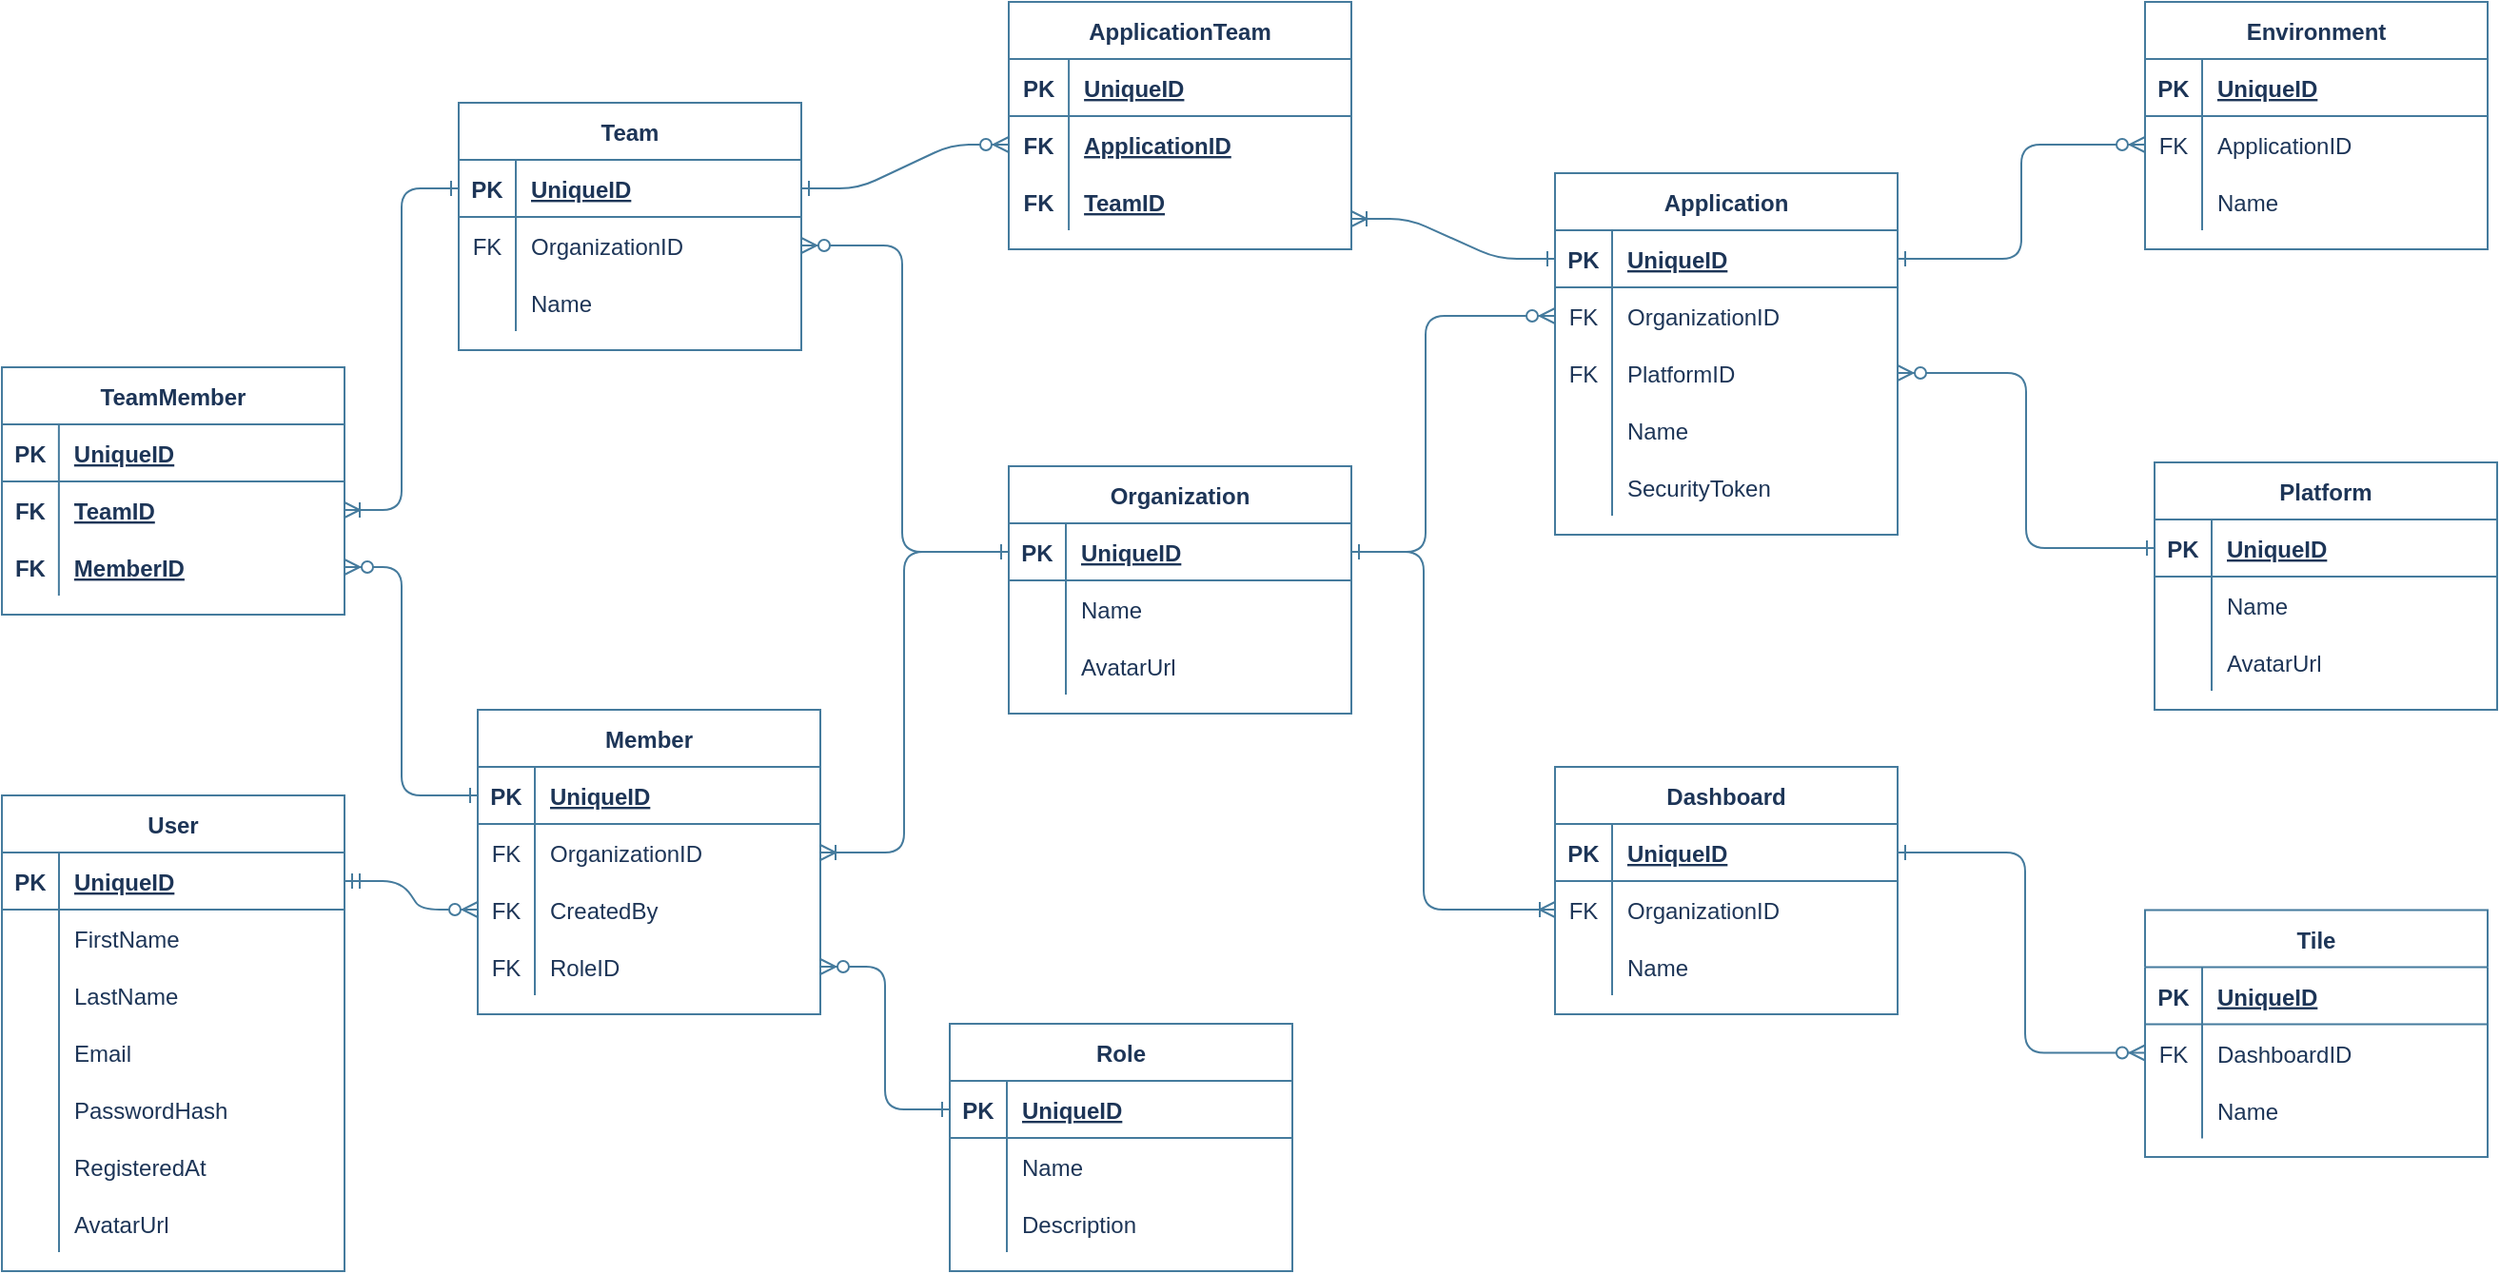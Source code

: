 <mxfile>
    <diagram id="yLieOz2p0mrmGI7x2DwJ" name="Page-1">
        <mxGraphModel dx="2402" dy="1358" grid="0" gridSize="10" guides="1" tooltips="1" connect="1" arrows="1" fold="1" page="0" pageScale="1" pageWidth="827" pageHeight="1169" background="#FFFFFF" math="0" shadow="0">
            <root>
                <mxCell id="0"/>
                <mxCell id="1" parent="0"/>
                <mxCell id="3" value="Organization" style="shape=table;startSize=30;container=1;collapsible=1;childLayout=tableLayout;fixedRows=1;rowLines=0;fontStyle=1;align=center;resizeLast=1;labelBorderColor=none;fillColor=none;fontColor=#1D3557;strokeColor=#457B9D;" parent="1" vertex="1">
                    <mxGeometry x="287" y="126" width="180" height="130" as="geometry"/>
                </mxCell>
                <mxCell id="4" value="" style="shape=partialRectangle;collapsible=0;dropTarget=0;pointerEvents=0;top=0;left=0;bottom=1;right=0;points=[[0,0.5],[1,0.5]];portConstraint=eastwest;labelBorderColor=none;fillColor=none;fontColor=#1D3557;strokeColor=#457B9D;" parent="3" vertex="1">
                    <mxGeometry y="30" width="180" height="30" as="geometry"/>
                </mxCell>
                <mxCell id="5" value="PK" style="shape=partialRectangle;connectable=0;top=0;left=0;bottom=0;right=0;fontStyle=1;overflow=hidden;labelBorderColor=none;fillColor=none;fontColor=#1D3557;strokeColor=#457B9D;" parent="4" vertex="1">
                    <mxGeometry width="30" height="30" as="geometry"/>
                </mxCell>
                <mxCell id="6" value="UniqueID" style="shape=partialRectangle;connectable=0;top=0;left=0;bottom=0;right=0;align=left;spacingLeft=6;fontStyle=5;overflow=hidden;labelBorderColor=none;fillColor=none;fontColor=#1D3557;strokeColor=#457B9D;" parent="4" vertex="1">
                    <mxGeometry x="30" width="150" height="30" as="geometry"/>
                </mxCell>
                <mxCell id="7" value="" style="shape=partialRectangle;collapsible=0;dropTarget=0;pointerEvents=0;top=0;left=0;bottom=0;right=0;points=[[0,0.5],[1,0.5]];portConstraint=eastwest;labelBorderColor=none;fillColor=none;fontColor=#1D3557;strokeColor=#457B9D;" parent="3" vertex="1">
                    <mxGeometry y="60" width="180" height="30" as="geometry"/>
                </mxCell>
                <mxCell id="8" value="" style="shape=partialRectangle;connectable=0;top=0;left=0;bottom=0;right=0;editable=1;overflow=hidden;labelBorderColor=none;fillColor=none;fontColor=#1D3557;strokeColor=#457B9D;" parent="7" vertex="1">
                    <mxGeometry width="30" height="30" as="geometry"/>
                </mxCell>
                <mxCell id="9" value="Name" style="shape=partialRectangle;connectable=0;top=0;left=0;bottom=0;right=0;align=left;spacingLeft=6;overflow=hidden;labelBorderColor=none;fillColor=none;fontColor=#1D3557;strokeColor=#457B9D;" parent="7" vertex="1">
                    <mxGeometry x="30" width="150" height="30" as="geometry"/>
                </mxCell>
                <mxCell id="424" value="" style="shape=partialRectangle;collapsible=0;dropTarget=0;pointerEvents=0;fillColor=none;top=0;left=0;bottom=0;right=0;points=[[0,0.5],[1,0.5]];portConstraint=eastwest;rounded=0;sketch=0;fontColor=#1D3557;strokeColor=#457B9D;" parent="3" vertex="1">
                    <mxGeometry y="90" width="180" height="30" as="geometry"/>
                </mxCell>
                <mxCell id="425" value="" style="shape=partialRectangle;connectable=0;fillColor=none;top=0;left=0;bottom=0;right=0;editable=1;overflow=hidden;strokeColor=#457B9D;fontColor=#1D3557;" parent="424" vertex="1">
                    <mxGeometry width="30" height="30" as="geometry"/>
                </mxCell>
                <mxCell id="426" value="AvatarUrl" style="shape=partialRectangle;connectable=0;fillColor=none;top=0;left=0;bottom=0;right=0;align=left;spacingLeft=6;overflow=hidden;strokeColor=#457B9D;fontColor=#1D3557;" parent="424" vertex="1">
                    <mxGeometry x="30" width="150" height="30" as="geometry"/>
                </mxCell>
                <mxCell id="33" value="Team" style="shape=table;startSize=30;container=1;collapsible=1;childLayout=tableLayout;fixedRows=1;rowLines=0;fontStyle=1;align=center;resizeLast=1;labelBorderColor=none;fillColor=none;fontColor=#1D3557;strokeColor=#457B9D;" parent="1" vertex="1">
                    <mxGeometry x="-2" y="-65" width="180" height="130" as="geometry"/>
                </mxCell>
                <mxCell id="34" value="" style="shape=partialRectangle;collapsible=0;dropTarget=0;pointerEvents=0;top=0;left=0;bottom=1;right=0;points=[[0,0.5],[1,0.5]];portConstraint=eastwest;labelBorderColor=none;fillColor=none;fontColor=#1D3557;strokeColor=#457B9D;" parent="33" vertex="1">
                    <mxGeometry y="30" width="180" height="30" as="geometry"/>
                </mxCell>
                <mxCell id="35" value="PK" style="shape=partialRectangle;connectable=0;top=0;left=0;bottom=0;right=0;fontStyle=1;overflow=hidden;labelBorderColor=none;fillColor=none;fontColor=#1D3557;strokeColor=#457B9D;" parent="34" vertex="1">
                    <mxGeometry width="30" height="30" as="geometry"/>
                </mxCell>
                <mxCell id="36" value="UniqueID" style="shape=partialRectangle;connectable=0;top=0;left=0;bottom=0;right=0;align=left;spacingLeft=6;fontStyle=5;overflow=hidden;labelBorderColor=none;fillColor=none;fontColor=#1D3557;strokeColor=#457B9D;" parent="34" vertex="1">
                    <mxGeometry x="30" width="150" height="30" as="geometry"/>
                </mxCell>
                <mxCell id="79" value="" style="shape=partialRectangle;collapsible=0;dropTarget=0;pointerEvents=0;top=0;left=0;bottom=0;right=0;points=[[0,0.5],[1,0.5]];portConstraint=eastwest;labelBorderColor=none;fillColor=none;fontColor=#1D3557;strokeColor=#457B9D;" parent="33" vertex="1">
                    <mxGeometry y="60" width="180" height="30" as="geometry"/>
                </mxCell>
                <mxCell id="80" value="FK" style="shape=partialRectangle;connectable=0;top=0;left=0;bottom=0;right=0;fontStyle=0;overflow=hidden;labelBorderColor=none;fillColor=none;fontColor=#1D3557;strokeColor=#457B9D;" parent="79" vertex="1">
                    <mxGeometry width="30" height="30" as="geometry"/>
                </mxCell>
                <mxCell id="81" value="OrganizationID" style="shape=partialRectangle;connectable=0;top=0;left=0;bottom=0;right=0;align=left;spacingLeft=6;fontStyle=0;overflow=hidden;labelBorderColor=none;fillColor=none;fontColor=#1D3557;strokeColor=#457B9D;" parent="79" vertex="1">
                    <mxGeometry x="30" width="150" height="30" as="geometry"/>
                </mxCell>
                <mxCell id="37" value="" style="shape=partialRectangle;collapsible=0;dropTarget=0;pointerEvents=0;top=0;left=0;bottom=0;right=0;points=[[0,0.5],[1,0.5]];portConstraint=eastwest;labelBorderColor=none;fillColor=none;fontColor=#1D3557;strokeColor=#457B9D;" parent="33" vertex="1">
                    <mxGeometry y="90" width="180" height="30" as="geometry"/>
                </mxCell>
                <mxCell id="38" value="" style="shape=partialRectangle;connectable=0;top=0;left=0;bottom=0;right=0;editable=1;overflow=hidden;labelBorderColor=none;fillColor=none;fontColor=#1D3557;strokeColor=#457B9D;" parent="37" vertex="1">
                    <mxGeometry width="30" height="30" as="geometry"/>
                </mxCell>
                <mxCell id="39" value="Name" style="shape=partialRectangle;connectable=0;top=0;left=0;bottom=0;right=0;align=left;spacingLeft=6;overflow=hidden;labelBorderColor=none;fillColor=none;fontColor=#1D3557;strokeColor=#457B9D;" parent="37" vertex="1">
                    <mxGeometry x="30" width="150" height="30" as="geometry"/>
                </mxCell>
                <mxCell id="46" value="Member" style="shape=table;startSize=30;container=1;collapsible=1;childLayout=tableLayout;fixedRows=1;rowLines=0;fontStyle=1;align=center;resizeLast=1;labelBorderColor=none;fillColor=none;fontColor=#1D3557;strokeColor=#457B9D;" parent="1" vertex="1">
                    <mxGeometry x="8" y="254" width="180" height="160" as="geometry"/>
                </mxCell>
                <mxCell id="47" value="" style="shape=partialRectangle;collapsible=0;dropTarget=0;pointerEvents=0;top=0;left=0;bottom=1;right=0;points=[[0,0.5],[1,0.5]];portConstraint=eastwest;labelBorderColor=none;fillColor=none;fontColor=#1D3557;strokeColor=#457B9D;" parent="46" vertex="1">
                    <mxGeometry y="30" width="180" height="30" as="geometry"/>
                </mxCell>
                <mxCell id="48" value="PK" style="shape=partialRectangle;connectable=0;top=0;left=0;bottom=0;right=0;fontStyle=1;overflow=hidden;labelBorderColor=none;fillColor=none;fontColor=#1D3557;strokeColor=#457B9D;" parent="47" vertex="1">
                    <mxGeometry width="30" height="30" as="geometry"/>
                </mxCell>
                <mxCell id="49" value="UniqueID" style="shape=partialRectangle;connectable=0;top=0;left=0;bottom=0;right=0;align=left;spacingLeft=6;fontStyle=5;overflow=hidden;labelBorderColor=none;fillColor=none;fontColor=#1D3557;strokeColor=#457B9D;" parent="47" vertex="1">
                    <mxGeometry x="30" width="150" height="30" as="geometry"/>
                </mxCell>
                <mxCell id="83" value="" style="shape=partialRectangle;collapsible=0;dropTarget=0;pointerEvents=0;top=0;left=0;bottom=0;right=0;points=[[0,0.5],[1,0.5]];portConstraint=eastwest;labelBorderColor=none;fillColor=none;fontColor=#1D3557;strokeColor=#457B9D;" parent="46" vertex="1">
                    <mxGeometry y="60" width="180" height="30" as="geometry"/>
                </mxCell>
                <mxCell id="84" value="FK" style="shape=partialRectangle;connectable=0;top=0;left=0;bottom=0;right=0;fontStyle=0;overflow=hidden;labelBorderColor=none;fillColor=none;fontColor=#1D3557;strokeColor=#457B9D;" parent="83" vertex="1">
                    <mxGeometry width="30" height="30" as="geometry"/>
                </mxCell>
                <mxCell id="85" value="OrganizationID" style="shape=partialRectangle;connectable=0;top=0;left=0;bottom=0;right=0;align=left;spacingLeft=6;fontStyle=0;overflow=hidden;labelBorderColor=none;fillColor=none;fontColor=#1D3557;strokeColor=#457B9D;" parent="83" vertex="1">
                    <mxGeometry x="30" width="150" height="30" as="geometry"/>
                </mxCell>
                <mxCell id="72" value="" style="shape=partialRectangle;collapsible=0;dropTarget=0;pointerEvents=0;top=0;left=0;bottom=0;right=0;points=[[0,0.5],[1,0.5]];portConstraint=eastwest;labelBorderColor=none;fillColor=none;fontColor=#1D3557;strokeColor=#457B9D;" parent="46" vertex="1">
                    <mxGeometry y="90" width="180" height="30" as="geometry"/>
                </mxCell>
                <mxCell id="73" value="FK" style="shape=partialRectangle;connectable=0;top=0;left=0;bottom=0;right=0;fontStyle=0;overflow=hidden;labelBorderColor=none;fillColor=none;fontColor=#1D3557;strokeColor=#457B9D;" parent="72" vertex="1">
                    <mxGeometry width="30" height="30" as="geometry"/>
                </mxCell>
                <mxCell id="74" value="CreatedBy" style="shape=partialRectangle;connectable=0;top=0;left=0;bottom=0;right=0;align=left;spacingLeft=6;fontStyle=0;overflow=hidden;labelBorderColor=none;fillColor=none;fontColor=#1D3557;strokeColor=#457B9D;" parent="72" vertex="1">
                    <mxGeometry x="30" width="150" height="30" as="geometry"/>
                </mxCell>
                <mxCell id="307" value="" style="shape=partialRectangle;collapsible=0;dropTarget=0;pointerEvents=0;top=0;left=0;bottom=0;right=0;points=[[0,0.5],[1,0.5]];portConstraint=eastwest;fillColor=none;fontColor=#1D3557;strokeColor=#457B9D;" parent="46" vertex="1">
                    <mxGeometry y="120" width="180" height="30" as="geometry"/>
                </mxCell>
                <mxCell id="308" value="FK" style="shape=partialRectangle;connectable=0;top=0;left=0;bottom=0;right=0;fontStyle=0;overflow=hidden;fillColor=none;fontColor=#1D3557;strokeColor=#457B9D;" parent="307" vertex="1">
                    <mxGeometry width="30" height="30" as="geometry"/>
                </mxCell>
                <mxCell id="309" value="RoleID" style="shape=partialRectangle;connectable=0;top=0;left=0;bottom=0;right=0;align=left;spacingLeft=6;fontStyle=0;overflow=hidden;fillColor=none;fontColor=#1D3557;strokeColor=#457B9D;" parent="307" vertex="1">
                    <mxGeometry x="30" width="150" height="30" as="geometry"/>
                </mxCell>
                <mxCell id="59" value="User" style="shape=table;startSize=30;container=1;collapsible=1;childLayout=tableLayout;fixedRows=1;rowLines=0;fontStyle=1;align=center;resizeLast=1;labelBorderColor=none;fillColor=none;fontColor=#1D3557;strokeColor=#457B9D;" parent="1" vertex="1">
                    <mxGeometry x="-242" y="299" width="180" height="250" as="geometry"/>
                </mxCell>
                <mxCell id="60" value="" style="shape=partialRectangle;collapsible=0;dropTarget=0;pointerEvents=0;top=0;left=0;bottom=1;right=0;points=[[0,0.5],[1,0.5]];portConstraint=eastwest;labelBorderColor=none;fillColor=none;fontColor=#1D3557;strokeColor=#457B9D;" parent="59" vertex="1">
                    <mxGeometry y="30" width="180" height="30" as="geometry"/>
                </mxCell>
                <mxCell id="61" value="PK" style="shape=partialRectangle;connectable=0;top=0;left=0;bottom=0;right=0;fontStyle=1;overflow=hidden;labelBorderColor=none;fillColor=none;fontColor=#1D3557;strokeColor=#457B9D;" parent="60" vertex="1">
                    <mxGeometry width="30" height="30" as="geometry"/>
                </mxCell>
                <mxCell id="62" value="UniqueID" style="shape=partialRectangle;connectable=0;top=0;left=0;bottom=0;right=0;align=left;spacingLeft=6;fontStyle=5;overflow=hidden;labelBorderColor=none;fillColor=none;fontColor=#1D3557;strokeColor=#457B9D;" parent="60" vertex="1">
                    <mxGeometry x="30" width="150" height="30" as="geometry"/>
                </mxCell>
                <mxCell id="63" value="" style="shape=partialRectangle;collapsible=0;dropTarget=0;pointerEvents=0;top=0;left=0;bottom=0;right=0;points=[[0,0.5],[1,0.5]];portConstraint=eastwest;labelBorderColor=none;fillColor=none;fontColor=#1D3557;strokeColor=#457B9D;" parent="59" vertex="1">
                    <mxGeometry y="60" width="180" height="30" as="geometry"/>
                </mxCell>
                <mxCell id="64" value="" style="shape=partialRectangle;connectable=0;top=0;left=0;bottom=0;right=0;editable=1;overflow=hidden;labelBorderColor=none;fillColor=none;fontColor=#1D3557;strokeColor=#457B9D;" parent="63" vertex="1">
                    <mxGeometry width="30" height="30" as="geometry"/>
                </mxCell>
                <mxCell id="65" value="FirstName" style="shape=partialRectangle;connectable=0;top=0;left=0;bottom=0;right=0;align=left;spacingLeft=6;overflow=hidden;labelBorderColor=none;fillColor=none;fontColor=#1D3557;strokeColor=#457B9D;" parent="63" vertex="1">
                    <mxGeometry x="30" width="150" height="30" as="geometry"/>
                </mxCell>
                <mxCell id="66" value="" style="shape=partialRectangle;collapsible=0;dropTarget=0;pointerEvents=0;top=0;left=0;bottom=0;right=0;points=[[0,0.5],[1,0.5]];portConstraint=eastwest;labelBorderColor=none;fillColor=none;fontColor=#1D3557;strokeColor=#457B9D;" parent="59" vertex="1">
                    <mxGeometry y="90" width="180" height="30" as="geometry"/>
                </mxCell>
                <mxCell id="67" value="" style="shape=partialRectangle;connectable=0;top=0;left=0;bottom=0;right=0;editable=1;overflow=hidden;labelBorderColor=none;fillColor=none;fontColor=#1D3557;strokeColor=#457B9D;" parent="66" vertex="1">
                    <mxGeometry width="30" height="30" as="geometry"/>
                </mxCell>
                <mxCell id="68" value="LastName" style="shape=partialRectangle;connectable=0;top=0;left=0;bottom=0;right=0;align=left;spacingLeft=6;overflow=hidden;labelBorderColor=none;fillColor=none;fontColor=#1D3557;strokeColor=#457B9D;" parent="66" vertex="1">
                    <mxGeometry x="30" width="150" height="30" as="geometry"/>
                </mxCell>
                <mxCell id="69" value="" style="shape=partialRectangle;collapsible=0;dropTarget=0;pointerEvents=0;top=0;left=0;bottom=0;right=0;points=[[0,0.5],[1,0.5]];portConstraint=eastwest;labelBorderColor=none;fillColor=none;fontColor=#1D3557;strokeColor=#457B9D;" parent="59" vertex="1">
                    <mxGeometry y="120" width="180" height="30" as="geometry"/>
                </mxCell>
                <mxCell id="70" value="" style="shape=partialRectangle;connectable=0;top=0;left=0;bottom=0;right=0;editable=1;overflow=hidden;labelBorderColor=none;fillColor=none;fontColor=#1D3557;strokeColor=#457B9D;" parent="69" vertex="1">
                    <mxGeometry width="30" height="30" as="geometry"/>
                </mxCell>
                <mxCell id="71" value="Email" style="shape=partialRectangle;connectable=0;top=0;left=0;bottom=0;right=0;align=left;spacingLeft=6;overflow=hidden;labelBorderColor=none;fillColor=none;fontColor=#1D3557;strokeColor=#457B9D;" parent="69" vertex="1">
                    <mxGeometry x="30" width="150" height="30" as="geometry"/>
                </mxCell>
                <mxCell id="311" value="" style="shape=partialRectangle;collapsible=0;dropTarget=0;pointerEvents=0;top=0;left=0;bottom=0;right=0;points=[[0,0.5],[1,0.5]];portConstraint=eastwest;fillColor=none;fontColor=#1D3557;strokeColor=#457B9D;" parent="59" vertex="1">
                    <mxGeometry y="150" width="180" height="30" as="geometry"/>
                </mxCell>
                <mxCell id="312" value="" style="shape=partialRectangle;connectable=0;top=0;left=0;bottom=0;right=0;editable=1;overflow=hidden;fillColor=none;fontColor=#1D3557;strokeColor=#457B9D;" parent="311" vertex="1">
                    <mxGeometry width="30" height="30" as="geometry"/>
                </mxCell>
                <mxCell id="313" value="PasswordHash" style="shape=partialRectangle;connectable=0;top=0;left=0;bottom=0;right=0;align=left;spacingLeft=6;overflow=hidden;fillColor=none;fontColor=#1D3557;strokeColor=#457B9D;" parent="311" vertex="1">
                    <mxGeometry x="30" width="150" height="30" as="geometry"/>
                </mxCell>
                <mxCell id="318" value="" style="shape=partialRectangle;collapsible=0;dropTarget=0;pointerEvents=0;top=0;left=0;bottom=0;right=0;points=[[0,0.5],[1,0.5]];portConstraint=eastwest;fillColor=none;fontColor=#1D3557;strokeColor=#457B9D;" parent="59" vertex="1">
                    <mxGeometry y="180" width="180" height="30" as="geometry"/>
                </mxCell>
                <mxCell id="319" value="" style="shape=partialRectangle;connectable=0;top=0;left=0;bottom=0;right=0;editable=1;overflow=hidden;fillColor=none;fontColor=#1D3557;strokeColor=#457B9D;" parent="318" vertex="1">
                    <mxGeometry width="30" height="30" as="geometry"/>
                </mxCell>
                <mxCell id="320" value="RegisteredAt" style="shape=partialRectangle;connectable=0;top=0;left=0;bottom=0;right=0;align=left;spacingLeft=6;overflow=hidden;fillColor=none;fontColor=#1D3557;strokeColor=#457B9D;" parent="318" vertex="1">
                    <mxGeometry x="30" width="150" height="30" as="geometry"/>
                </mxCell>
                <mxCell id="345" value="" style="shape=partialRectangle;collapsible=0;dropTarget=0;pointerEvents=0;top=0;left=0;bottom=0;right=0;points=[[0,0.5],[1,0.5]];portConstraint=eastwest;fillColor=none;fontColor=#1D3557;strokeColor=#457B9D;" parent="59" vertex="1">
                    <mxGeometry y="210" width="180" height="30" as="geometry"/>
                </mxCell>
                <mxCell id="346" value="" style="shape=partialRectangle;connectable=0;top=0;left=0;bottom=0;right=0;editable=1;overflow=hidden;fillColor=none;fontColor=#1D3557;strokeColor=#457B9D;" parent="345" vertex="1">
                    <mxGeometry width="30" height="30" as="geometry"/>
                </mxCell>
                <mxCell id="347" value="AvatarUrl" style="shape=partialRectangle;connectable=0;top=0;left=0;bottom=0;right=0;align=left;spacingLeft=6;overflow=hidden;fillColor=none;fontColor=#1D3557;strokeColor=#457B9D;" parent="345" vertex="1">
                    <mxGeometry x="30" width="150" height="30" as="geometry"/>
                </mxCell>
                <mxCell id="94" value="" style="edgeStyle=orthogonalEdgeStyle;fontSize=12;html=1;endArrow=ERzeroToMany;exitX=0;exitY=0.5;exitDx=0;exitDy=0;entryX=1;entryY=0.5;entryDx=0;entryDy=0;labelBorderColor=none;fillColor=none;fontColor=#1D3557;strokeColor=#457B9D;labelBackgroundColor=#F1FAEE;startArrow=ERone;startFill=0;endFill=1;" parent="1" source="4" target="79" edge="1">
                    <mxGeometry width="100" height="100" relative="1" as="geometry">
                        <mxPoint x="186" y="361" as="sourcePoint"/>
                        <mxPoint x="299" y="93" as="targetPoint"/>
                        <Array as="points">
                            <mxPoint x="231" y="171"/>
                            <mxPoint x="231" y="10"/>
                        </Array>
                    </mxGeometry>
                </mxCell>
                <mxCell id="96" value="" style="edgeStyle=orthogonalEdgeStyle;fontSize=12;html=1;endArrow=ERoneToMany;entryX=1;entryY=0.5;entryDx=0;entryDy=0;exitX=0;exitY=0.5;exitDx=0;exitDy=0;labelBorderColor=none;fillColor=none;fontColor=#1D3557;strokeColor=#457B9D;labelBackgroundColor=#F1FAEE;startArrow=ERone;startFill=0;" parent="1" source="4" target="83" edge="1">
                    <mxGeometry width="100" height="100" relative="1" as="geometry">
                        <mxPoint x="176" y="372" as="sourcePoint"/>
                        <mxPoint x="276" y="272" as="targetPoint"/>
                        <Array as="points">
                            <mxPoint x="232" y="171"/>
                            <mxPoint x="232" y="329"/>
                        </Array>
                    </mxGeometry>
                </mxCell>
                <mxCell id="98" value="" style="edgeStyle=entityRelationEdgeStyle;fontSize=12;html=1;endArrow=ERzeroToMany;exitX=1;exitY=0.5;exitDx=0;exitDy=0;entryX=0;entryY=0.5;entryDx=0;entryDy=0;labelBorderColor=none;fillColor=none;fontColor=#1D3557;strokeColor=#457B9D;labelBackgroundColor=#F1FAEE;startArrow=ERmandOne;startFill=0;endFill=1;" parent="1" source="60" target="72" edge="1">
                    <mxGeometry width="100" height="100" relative="1" as="geometry">
                        <mxPoint x="165" y="304" as="sourcePoint"/>
                        <mxPoint x="265" y="204" as="targetPoint"/>
                    </mxGeometry>
                </mxCell>
                <mxCell id="127" value="TeamMember" style="shape=table;startSize=30;container=1;collapsible=1;childLayout=tableLayout;fixedRows=1;rowLines=0;fontStyle=1;align=center;resizeLast=1;labelBorderColor=none;fillColor=none;fontColor=#1D3557;strokeColor=#457B9D;" parent="1" vertex="1">
                    <mxGeometry x="-242" y="74" width="180" height="130" as="geometry"/>
                </mxCell>
                <mxCell id="415" value="" style="shape=partialRectangle;collapsible=0;dropTarget=0;pointerEvents=0;fillColor=none;top=0;left=0;bottom=1;right=0;points=[[0,0.5],[1,0.5]];portConstraint=eastwest;strokeColor=#457B9D;fontColor=#1D3557;" parent="127" vertex="1">
                    <mxGeometry y="30" width="180" height="30" as="geometry"/>
                </mxCell>
                <mxCell id="416" value="PK" style="shape=partialRectangle;connectable=0;fillColor=none;top=0;left=0;bottom=0;right=0;fontStyle=1;overflow=hidden;strokeColor=#457B9D;fontColor=#1D3557;" parent="415" vertex="1">
                    <mxGeometry width="29.929" height="30" as="geometry"/>
                </mxCell>
                <mxCell id="417" value="UniqueID" style="shape=partialRectangle;connectable=0;fillColor=none;top=0;left=0;bottom=0;right=0;align=left;spacingLeft=6;fontStyle=5;overflow=hidden;strokeColor=#457B9D;fontColor=#1D3557;" parent="415" vertex="1">
                    <mxGeometry x="29.929" width="150.071" height="30" as="geometry"/>
                </mxCell>
                <mxCell id="128" value="" style="shape=partialRectangle;collapsible=0;dropTarget=0;pointerEvents=0;top=0;left=0;bottom=0;right=0;points=[[0,0.5],[1,0.5]];portConstraint=eastwest;labelBorderColor=none;fillColor=none;fontColor=#1D3557;strokeColor=#457B9D;" parent="127" vertex="1">
                    <mxGeometry y="60" width="180" height="30" as="geometry"/>
                </mxCell>
                <mxCell id="129" value="FK" style="shape=partialRectangle;connectable=0;top=0;left=0;bottom=0;right=0;fontStyle=1;overflow=hidden;labelBorderColor=none;fillColor=none;fontColor=#1D3557;strokeColor=#457B9D;" parent="128" vertex="1">
                    <mxGeometry width="29.929" height="30" as="geometry"/>
                </mxCell>
                <mxCell id="130" value="TeamID" style="shape=partialRectangle;connectable=0;top=0;left=0;bottom=0;right=0;align=left;spacingLeft=6;fontStyle=5;overflow=hidden;labelBorderColor=none;fillColor=none;fontColor=#1D3557;strokeColor=#457B9D;" parent="128" vertex="1">
                    <mxGeometry x="29.929" width="150.071" height="30" as="geometry"/>
                </mxCell>
                <mxCell id="131" value="" style="shape=partialRectangle;collapsible=0;dropTarget=0;pointerEvents=0;top=0;left=0;bottom=1;right=0;points=[[0,0.5],[1,0.5]];portConstraint=eastwest;labelBorderColor=none;fillColor=none;fontColor=#1D3557;strokeColor=none;" parent="127" vertex="1">
                    <mxGeometry y="90" width="180" height="30" as="geometry"/>
                </mxCell>
                <mxCell id="132" value="FK" style="shape=partialRectangle;connectable=0;top=0;left=0;bottom=0;right=0;fontStyle=1;overflow=hidden;labelBorderColor=none;fillColor=none;fontColor=#1D3557;strokeColor=#457B9D;" parent="131" vertex="1">
                    <mxGeometry width="29.929" height="30" as="geometry"/>
                </mxCell>
                <mxCell id="133" value="MemberID" style="shape=partialRectangle;connectable=0;top=0;left=0;bottom=0;right=0;align=left;spacingLeft=6;fontStyle=5;overflow=hidden;labelBorderColor=none;fillColor=none;fontColor=#1D3557;strokeColor=#457B9D;" parent="131" vertex="1">
                    <mxGeometry x="29.929" width="150.071" height="30" as="geometry"/>
                </mxCell>
                <mxCell id="140" value="" style="edgeStyle=orthogonalEdgeStyle;fontSize=12;html=1;endArrow=ERzeroToMany;entryX=1;entryY=0.5;entryDx=0;entryDy=0;exitX=0;exitY=0.5;exitDx=0;exitDy=0;labelBorderColor=none;fillColor=none;fontColor=#1D3557;strokeColor=#457B9D;labelBackgroundColor=#F1FAEE;startArrow=ERone;startFill=0;endFill=1;" parent="1" source="47" target="131" edge="1">
                    <mxGeometry width="100" height="100" relative="1" as="geometry">
                        <mxPoint x="-61" y="315" as="sourcePoint"/>
                        <mxPoint x="-9" y="148" as="targetPoint"/>
                        <Array as="points">
                            <mxPoint x="-32" y="299"/>
                            <mxPoint x="-32" y="179"/>
                        </Array>
                    </mxGeometry>
                </mxCell>
                <mxCell id="155" value="" style="edgeStyle=entityRelationEdgeStyle;fontSize=12;html=1;endArrow=ERoneToMany;entryX=1;entryY=0.5;entryDx=0;entryDy=0;labelBorderColor=none;fillColor=none;fontColor=#1D3557;strokeColor=#457B9D;labelBackgroundColor=#F1FAEE;startArrow=ERone;startFill=0;" parent="1" source="34" target="128" edge="1">
                    <mxGeometry width="100" height="100" relative="1" as="geometry">
                        <mxPoint x="37" y="466" as="sourcePoint"/>
                        <mxPoint x="-116" y="305" as="targetPoint"/>
                    </mxGeometry>
                </mxCell>
                <mxCell id="157" value="Environment" style="shape=table;startSize=30;container=1;collapsible=1;childLayout=tableLayout;fixedRows=1;rowLines=0;fontStyle=1;align=center;resizeLast=1;labelBorderColor=none;fillColor=none;fontColor=#1D3557;strokeColor=#457B9D;" parent="1" vertex="1">
                    <mxGeometry x="884" y="-118" width="180" height="130" as="geometry"/>
                </mxCell>
                <mxCell id="158" value="" style="shape=partialRectangle;collapsible=0;dropTarget=0;pointerEvents=0;top=0;left=0;bottom=1;right=0;points=[[0,0.5],[1,0.5]];portConstraint=eastwest;labelBorderColor=none;fillColor=none;fontColor=#1D3557;strokeColor=#457B9D;" parent="157" vertex="1">
                    <mxGeometry y="30" width="180" height="30" as="geometry"/>
                </mxCell>
                <mxCell id="159" value="PK" style="shape=partialRectangle;connectable=0;top=0;left=0;bottom=0;right=0;fontStyle=1;overflow=hidden;labelBorderColor=none;fillColor=none;fontColor=#1D3557;strokeColor=#457B9D;" parent="158" vertex="1">
                    <mxGeometry width="30" height="30" as="geometry"/>
                </mxCell>
                <mxCell id="160" value="UniqueID" style="shape=partialRectangle;connectable=0;top=0;left=0;bottom=0;right=0;align=left;spacingLeft=6;fontStyle=5;overflow=hidden;labelBorderColor=none;fillColor=none;fontColor=#1D3557;strokeColor=#457B9D;" parent="158" vertex="1">
                    <mxGeometry x="30" width="150" height="30" as="geometry"/>
                </mxCell>
                <mxCell id="173" value="" style="shape=partialRectangle;collapsible=0;dropTarget=0;pointerEvents=0;top=0;left=0;bottom=0;right=0;points=[[0,0.5],[1,0.5]];portConstraint=eastwest;labelBorderColor=none;fillColor=none;fontColor=#1D3557;strokeColor=#457B9D;" parent="157" vertex="1">
                    <mxGeometry y="60" width="180" height="30" as="geometry"/>
                </mxCell>
                <mxCell id="174" value="FK" style="shape=partialRectangle;connectable=0;top=0;left=0;bottom=0;right=0;fontStyle=0;overflow=hidden;labelBorderColor=none;fillColor=none;fontColor=#1D3557;strokeColor=#457B9D;" parent="173" vertex="1">
                    <mxGeometry width="30" height="30" as="geometry"/>
                </mxCell>
                <mxCell id="175" value="ApplicationID" style="shape=partialRectangle;connectable=0;top=0;left=0;bottom=0;right=0;align=left;spacingLeft=6;fontStyle=0;overflow=hidden;labelBorderColor=none;fillColor=none;fontColor=#1D3557;strokeColor=#457B9D;" parent="173" vertex="1">
                    <mxGeometry x="30" width="150" height="30" as="geometry"/>
                </mxCell>
                <mxCell id="161" value="" style="shape=partialRectangle;collapsible=0;dropTarget=0;pointerEvents=0;top=0;left=0;bottom=0;right=0;points=[[0,0.5],[1,0.5]];portConstraint=eastwest;labelBorderColor=none;fillColor=none;fontColor=#1D3557;strokeColor=#457B9D;" parent="157" vertex="1">
                    <mxGeometry y="90" width="180" height="30" as="geometry"/>
                </mxCell>
                <mxCell id="162" value="" style="shape=partialRectangle;connectable=0;top=0;left=0;bottom=0;right=0;editable=1;overflow=hidden;labelBorderColor=none;fillColor=none;fontColor=#1D3557;strokeColor=#457B9D;" parent="161" vertex="1">
                    <mxGeometry width="30" height="30" as="geometry"/>
                </mxCell>
                <mxCell id="163" value="Name" style="shape=partialRectangle;connectable=0;top=0;left=0;bottom=0;right=0;align=left;spacingLeft=6;overflow=hidden;labelBorderColor=none;fillColor=none;fontColor=#1D3557;strokeColor=#457B9D;" parent="161" vertex="1">
                    <mxGeometry x="30" width="150" height="30" as="geometry"/>
                </mxCell>
                <mxCell id="176" value="" style="fontSize=12;html=1;endArrow=ERzeroToMany;entryX=0;entryY=0.5;entryDx=0;entryDy=0;labelBorderColor=none;exitX=1;exitY=0.5;exitDx=0;exitDy=0;edgeStyle=orthogonalEdgeStyle;fillColor=none;fontColor=#1D3557;strokeColor=#457B9D;labelBackgroundColor=#F1FAEE;endFill=1;startArrow=ERone;startFill=0;" parent="1" source="191" target="173" edge="1">
                    <mxGeometry width="100" height="100" relative="1" as="geometry">
                        <mxPoint x="924" y="345" as="sourcePoint"/>
                        <mxPoint x="267" y="296" as="targetPoint"/>
                    </mxGeometry>
                </mxCell>
                <mxCell id="177" value="Dashboard" style="shape=table;startSize=30;container=1;collapsible=1;childLayout=tableLayout;fixedRows=1;rowLines=0;fontStyle=1;align=center;resizeLast=1;labelBorderColor=none;fillColor=none;fontColor=#1D3557;strokeColor=#457B9D;" parent="1" vertex="1">
                    <mxGeometry x="574" y="284" width="180" height="130" as="geometry"/>
                </mxCell>
                <mxCell id="178" value="" style="shape=partialRectangle;collapsible=0;dropTarget=0;pointerEvents=0;top=0;left=0;bottom=1;right=0;points=[[0,0.5],[1,0.5]];portConstraint=eastwest;labelBorderColor=none;fillColor=none;fontColor=#1D3557;strokeColor=#457B9D;" parent="177" vertex="1">
                    <mxGeometry y="30" width="180" height="30" as="geometry"/>
                </mxCell>
                <mxCell id="179" value="PK" style="shape=partialRectangle;connectable=0;top=0;left=0;bottom=0;right=0;fontStyle=1;overflow=hidden;labelBorderColor=none;fillColor=none;fontColor=#1D3557;strokeColor=#457B9D;" parent="178" vertex="1">
                    <mxGeometry width="30" height="30" as="geometry"/>
                </mxCell>
                <mxCell id="180" value="UniqueID" style="shape=partialRectangle;connectable=0;top=0;left=0;bottom=0;right=0;align=left;spacingLeft=6;fontStyle=5;overflow=hidden;labelBorderColor=none;fillColor=none;fontColor=#1D3557;strokeColor=#457B9D;" parent="178" vertex="1">
                    <mxGeometry x="30" width="150" height="30" as="geometry"/>
                </mxCell>
                <mxCell id="206" value="" style="shape=partialRectangle;collapsible=0;dropTarget=0;pointerEvents=0;top=0;left=0;bottom=0;right=0;points=[[0,0.5],[1,0.5]];portConstraint=eastwest;labelBorderColor=none;fillColor=none;fontColor=#1D3557;strokeColor=#457B9D;" parent="177" vertex="1">
                    <mxGeometry y="60" width="180" height="30" as="geometry"/>
                </mxCell>
                <mxCell id="207" value="FK" style="shape=partialRectangle;connectable=0;top=0;left=0;bottom=0;right=0;fontStyle=0;overflow=hidden;labelBorderColor=none;fillColor=none;fontColor=#1D3557;strokeColor=#457B9D;" parent="206" vertex="1">
                    <mxGeometry width="30" height="30" as="geometry"/>
                </mxCell>
                <mxCell id="208" value="OrganizationID" style="shape=partialRectangle;connectable=0;top=0;left=0;bottom=0;right=0;align=left;spacingLeft=6;fontStyle=0;overflow=hidden;labelBorderColor=none;fillColor=none;fontColor=#1D3557;strokeColor=#457B9D;" parent="206" vertex="1">
                    <mxGeometry x="30" width="150" height="30" as="geometry"/>
                </mxCell>
                <mxCell id="181" value="" style="shape=partialRectangle;collapsible=0;dropTarget=0;pointerEvents=0;top=0;left=0;bottom=0;right=0;points=[[0,0.5],[1,0.5]];portConstraint=eastwest;labelBorderColor=none;fillColor=none;fontColor=#1D3557;strokeColor=#457B9D;" parent="177" vertex="1">
                    <mxGeometry y="90" width="180" height="30" as="geometry"/>
                </mxCell>
                <mxCell id="182" value="" style="shape=partialRectangle;connectable=0;top=0;left=0;bottom=0;right=0;editable=1;overflow=hidden;labelBorderColor=none;fillColor=none;fontColor=#1D3557;strokeColor=#457B9D;" parent="181" vertex="1">
                    <mxGeometry width="30" height="30" as="geometry"/>
                </mxCell>
                <mxCell id="183" value="Name" style="shape=partialRectangle;connectable=0;top=0;left=0;bottom=0;right=0;align=left;spacingLeft=6;overflow=hidden;labelBorderColor=none;fillColor=none;fontColor=#1D3557;strokeColor=#457B9D;" parent="181" vertex="1">
                    <mxGeometry x="30" width="150" height="30" as="geometry"/>
                </mxCell>
                <mxCell id="190" value="Application" style="shape=table;startSize=30;container=1;collapsible=1;childLayout=tableLayout;fixedRows=1;rowLines=0;fontStyle=1;align=center;resizeLast=1;labelBorderColor=none;fillColor=none;fontColor=#1D3557;strokeColor=#457B9D;" parent="1" vertex="1">
                    <mxGeometry x="574" y="-28" width="180" height="190" as="geometry"/>
                </mxCell>
                <mxCell id="191" value="" style="shape=partialRectangle;collapsible=0;dropTarget=0;pointerEvents=0;top=0;left=0;bottom=1;right=0;points=[[0,0.5],[1,0.5]];portConstraint=eastwest;labelBorderColor=none;fillColor=none;fontColor=#1D3557;strokeColor=#457B9D;" parent="190" vertex="1">
                    <mxGeometry y="30" width="180" height="30" as="geometry"/>
                </mxCell>
                <mxCell id="192" value="PK" style="shape=partialRectangle;connectable=0;top=0;left=0;bottom=0;right=0;fontStyle=1;overflow=hidden;labelBorderColor=none;fillColor=none;fontColor=#1D3557;strokeColor=#457B9D;" parent="191" vertex="1">
                    <mxGeometry width="30" height="30" as="geometry"/>
                </mxCell>
                <mxCell id="193" value="UniqueID" style="shape=partialRectangle;connectable=0;top=0;left=0;bottom=0;right=0;align=left;spacingLeft=6;fontStyle=5;overflow=hidden;labelBorderColor=none;fillColor=none;fontColor=#1D3557;strokeColor=#457B9D;" parent="191" vertex="1">
                    <mxGeometry x="30" width="150" height="30" as="geometry"/>
                </mxCell>
                <mxCell id="227" value="" style="shape=partialRectangle;collapsible=0;dropTarget=0;pointerEvents=0;top=0;left=0;bottom=0;right=0;points=[[0,0.5],[1,0.5]];portConstraint=eastwest;fillColor=none;fontColor=#1D3557;strokeColor=#457B9D;" parent="190" vertex="1">
                    <mxGeometry y="60" width="180" height="30" as="geometry"/>
                </mxCell>
                <mxCell id="228" value="FK" style="shape=partialRectangle;connectable=0;top=0;left=0;bottom=0;right=0;fontStyle=0;overflow=hidden;fillColor=none;fontColor=#1D3557;strokeColor=#457B9D;" parent="227" vertex="1">
                    <mxGeometry width="30" height="30" as="geometry"/>
                </mxCell>
                <mxCell id="229" value="OrganizationID" style="shape=partialRectangle;connectable=0;top=0;left=0;bottom=0;right=0;align=left;spacingLeft=6;fontStyle=0;overflow=hidden;fillColor=none;fontColor=#1D3557;strokeColor=#457B9D;" parent="227" vertex="1">
                    <mxGeometry x="30" width="150" height="30" as="geometry"/>
                </mxCell>
                <mxCell id="338" value="" style="shape=partialRectangle;collapsible=0;dropTarget=0;pointerEvents=0;top=0;left=0;bottom=0;right=0;points=[[0,0.5],[1,0.5]];portConstraint=eastwest;fillColor=none;fontColor=#1D3557;strokeColor=#457B9D;" parent="190" vertex="1">
                    <mxGeometry y="90" width="180" height="30" as="geometry"/>
                </mxCell>
                <mxCell id="339" value="FK" style="shape=partialRectangle;connectable=0;top=0;left=0;bottom=0;right=0;fontStyle=0;overflow=hidden;fillColor=none;fontColor=#1D3557;strokeColor=#457B9D;" parent="338" vertex="1">
                    <mxGeometry width="30" height="30" as="geometry"/>
                </mxCell>
                <mxCell id="340" value="PlatformID" style="shape=partialRectangle;connectable=0;top=0;left=0;bottom=0;right=0;align=left;spacingLeft=6;fontStyle=0;overflow=hidden;fillColor=none;fontColor=#1D3557;strokeColor=#457B9D;" parent="338" vertex="1">
                    <mxGeometry x="30" width="150" height="30" as="geometry"/>
                </mxCell>
                <mxCell id="194" value="" style="shape=partialRectangle;collapsible=0;dropTarget=0;pointerEvents=0;top=0;left=0;bottom=0;right=0;points=[[0,0.5],[1,0.5]];portConstraint=eastwest;labelBorderColor=none;fillColor=none;fontColor=#1D3557;strokeColor=#457B9D;" parent="190" vertex="1">
                    <mxGeometry y="120" width="180" height="30" as="geometry"/>
                </mxCell>
                <mxCell id="195" value="" style="shape=partialRectangle;connectable=0;top=0;left=0;bottom=0;right=0;editable=1;overflow=hidden;labelBorderColor=none;fillColor=none;fontColor=#1D3557;strokeColor=#457B9D;" parent="194" vertex="1">
                    <mxGeometry width="30" height="30" as="geometry"/>
                </mxCell>
                <mxCell id="196" value="Name" style="shape=partialRectangle;connectable=0;top=0;left=0;bottom=0;right=0;align=left;spacingLeft=6;overflow=hidden;labelBorderColor=none;fillColor=none;fontColor=#1D3557;strokeColor=#457B9D;" parent="194" vertex="1">
                    <mxGeometry x="30" width="150" height="30" as="geometry"/>
                </mxCell>
                <mxCell id="200" value="" style="shape=partialRectangle;collapsible=0;dropTarget=0;pointerEvents=0;top=0;left=0;bottom=0;right=0;points=[[0,0.5],[1,0.5]];portConstraint=eastwest;labelBorderColor=none;fillColor=none;fontColor=#1D3557;strokeColor=#457B9D;" parent="190" vertex="1">
                    <mxGeometry y="150" width="180" height="30" as="geometry"/>
                </mxCell>
                <mxCell id="201" value="" style="shape=partialRectangle;connectable=0;top=0;left=0;bottom=0;right=0;editable=1;overflow=hidden;labelBorderColor=none;fillColor=none;fontColor=#1D3557;strokeColor=#457B9D;" parent="200" vertex="1">
                    <mxGeometry width="30" height="30" as="geometry"/>
                </mxCell>
                <mxCell id="202" value="SecurityToken" style="shape=partialRectangle;connectable=0;top=0;left=0;bottom=0;right=0;align=left;spacingLeft=6;overflow=hidden;labelBorderColor=none;fillColor=none;fontColor=#1D3557;strokeColor=#457B9D;" parent="200" vertex="1">
                    <mxGeometry x="30" width="150" height="30" as="geometry"/>
                </mxCell>
                <mxCell id="209" value="" style="edgeStyle=elbowEdgeStyle;fontSize=12;html=1;endArrow=ERoneToMany;entryX=0;entryY=0.5;entryDx=0;entryDy=0;exitX=1;exitY=0.5;exitDx=0;exitDy=0;labelBorderColor=none;fillColor=none;fontColor=#1D3557;strokeColor=#457B9D;labelBackgroundColor=#F1FAEE;startArrow=ERone;startFill=0;" parent="1" source="4" target="206" edge="1">
                    <mxGeometry width="100" height="100" relative="1" as="geometry">
                        <mxPoint x="344" y="265" as="sourcePoint"/>
                        <mxPoint x="344" y="533" as="targetPoint"/>
                        <Array as="points">
                            <mxPoint x="505" y="275"/>
                            <mxPoint x="552" y="315"/>
                            <mxPoint x="445" y="149"/>
                        </Array>
                    </mxGeometry>
                </mxCell>
                <mxCell id="255" value="Tile" style="shape=table;startSize=30;container=1;collapsible=1;childLayout=tableLayout;fixedRows=1;rowLines=0;fontStyle=1;align=center;resizeLast=1;labelBorderColor=none;fillColor=none;fontColor=#1D3557;strokeColor=#457B9D;" parent="1" vertex="1">
                    <mxGeometry x="884" y="359.25" width="180" height="129.75" as="geometry"/>
                </mxCell>
                <mxCell id="256" value="" style="shape=partialRectangle;collapsible=0;dropTarget=0;pointerEvents=0;top=0;left=0;bottom=1;right=0;points=[[0,0.5],[1,0.5]];portConstraint=eastwest;labelBorderColor=none;fillColor=none;fontColor=#1D3557;strokeColor=#457B9D;" parent="255" vertex="1">
                    <mxGeometry y="30" width="180" height="30" as="geometry"/>
                </mxCell>
                <mxCell id="257" value="PK" style="shape=partialRectangle;connectable=0;top=0;left=0;bottom=0;right=0;fontStyle=1;overflow=hidden;labelBorderColor=none;fillColor=none;fontColor=#1D3557;strokeColor=#457B9D;" parent="256" vertex="1">
                    <mxGeometry width="30" height="30" as="geometry"/>
                </mxCell>
                <mxCell id="258" value="UniqueID" style="shape=partialRectangle;connectable=0;top=0;left=0;bottom=0;right=0;align=left;spacingLeft=6;fontStyle=5;overflow=hidden;labelBorderColor=none;fillColor=none;fontColor=#1D3557;strokeColor=#457B9D;" parent="256" vertex="1">
                    <mxGeometry x="30" width="150" height="30" as="geometry"/>
                </mxCell>
                <mxCell id="259" value="" style="shape=partialRectangle;collapsible=0;dropTarget=0;pointerEvents=0;top=0;left=0;bottom=0;right=0;points=[[0,0.5],[1,0.5]];portConstraint=eastwest;labelBorderColor=none;fillColor=none;fontColor=#1D3557;strokeColor=#457B9D;" parent="255" vertex="1">
                    <mxGeometry y="60" width="180" height="30" as="geometry"/>
                </mxCell>
                <mxCell id="260" value="FK" style="shape=partialRectangle;connectable=0;top=0;left=0;bottom=0;right=0;fontStyle=0;overflow=hidden;labelBorderColor=none;fillColor=none;fontColor=#1D3557;strokeColor=#457B9D;" parent="259" vertex="1">
                    <mxGeometry width="30" height="30" as="geometry"/>
                </mxCell>
                <mxCell id="261" value="DashboardID" style="shape=partialRectangle;connectable=0;top=0;left=0;bottom=0;right=0;align=left;spacingLeft=6;fontStyle=0;overflow=hidden;labelBorderColor=none;fillColor=none;fontColor=#1D3557;strokeColor=#457B9D;" parent="259" vertex="1">
                    <mxGeometry x="30" width="150" height="30" as="geometry"/>
                </mxCell>
                <mxCell id="421" value="" style="shape=partialRectangle;collapsible=0;dropTarget=0;pointerEvents=0;fillColor=none;top=0;left=0;bottom=0;right=0;points=[[0,0.5],[1,0.5]];portConstraint=eastwest;rounded=0;sketch=0;fontColor=#1D3557;strokeColor=#457B9D;" parent="255" vertex="1">
                    <mxGeometry y="90" width="180" height="30" as="geometry"/>
                </mxCell>
                <mxCell id="422" value="" style="shape=partialRectangle;connectable=0;fillColor=none;top=0;left=0;bottom=0;right=0;editable=1;overflow=hidden;strokeColor=#457B9D;fontColor=#1D3557;" parent="421" vertex="1">
                    <mxGeometry width="30" height="30" as="geometry"/>
                </mxCell>
                <mxCell id="423" value="Name" style="shape=partialRectangle;connectable=0;fillColor=none;top=0;left=0;bottom=0;right=0;align=left;spacingLeft=6;overflow=hidden;strokeColor=#457B9D;fontColor=#1D3557;" parent="421" vertex="1">
                    <mxGeometry x="30" width="150" height="30" as="geometry"/>
                </mxCell>
                <mxCell id="272" value="" style="edgeStyle=elbowEdgeStyle;fontSize=12;html=1;endArrow=ERzeroToMany;entryX=0;entryY=0.5;entryDx=0;entryDy=0;exitX=1;exitY=0.5;exitDx=0;exitDy=0;labelBorderColor=none;fillColor=none;fontColor=#1D3557;strokeColor=#457B9D;labelBackgroundColor=#F1FAEE;startArrow=ERone;startFill=0;endFill=1;" parent="1" source="178" target="259" edge="1">
                    <mxGeometry width="100" height="100" relative="1" as="geometry">
                        <mxPoint x="705" y="137" as="sourcePoint"/>
                        <mxPoint x="758.0" y="-87.0" as="targetPoint"/>
                        <Array as="points">
                            <mxPoint x="821" y="358"/>
                            <mxPoint x="797" y="371"/>
                            <mxPoint x="771" y="353"/>
                            <mxPoint x="785" y="297"/>
                        </Array>
                    </mxGeometry>
                </mxCell>
                <mxCell id="289" value="" style="edgeStyle=elbowEdgeStyle;fontSize=12;html=1;endArrow=ERzeroToMany;entryX=0;entryY=0.5;entryDx=0;entryDy=0;exitX=1;exitY=0.5;exitDx=0;exitDy=0;labelBorderColor=none;fillColor=none;fontColor=#1D3557;strokeColor=#457B9D;labelBackgroundColor=#F1FAEE;startArrow=ERone;startFill=0;endFill=1;" parent="1" source="4" target="227" edge="1">
                    <mxGeometry width="100" height="100" relative="1" as="geometry">
                        <mxPoint x="539" y="376" as="sourcePoint"/>
                        <mxPoint x="592" y="152" as="targetPoint"/>
                        <Array as="points">
                            <mxPoint x="506" y="119"/>
                            <mxPoint x="524" y="114"/>
                            <mxPoint x="505" y="269"/>
                            <mxPoint x="526" y="266"/>
                            <mxPoint x="555" y="283"/>
                        </Array>
                    </mxGeometry>
                </mxCell>
                <mxCell id="291" value="Role" style="shape=table;startSize=30;container=1;collapsible=1;childLayout=tableLayout;fixedRows=1;rowLines=0;fontStyle=1;align=center;resizeLast=1;labelBorderColor=none;fillColor=none;fontColor=#1D3557;strokeColor=#457B9D;" parent="1" vertex="1">
                    <mxGeometry x="256" y="419" width="180" height="130" as="geometry"/>
                </mxCell>
                <mxCell id="292" value="" style="shape=partialRectangle;collapsible=0;dropTarget=0;pointerEvents=0;top=0;left=0;bottom=1;right=0;points=[[0,0.5],[1,0.5]];portConstraint=eastwest;labelBorderColor=none;fillColor=none;fontColor=#1D3557;strokeColor=#457B9D;" parent="291" vertex="1">
                    <mxGeometry y="30" width="180" height="30" as="geometry"/>
                </mxCell>
                <mxCell id="293" value="PK" style="shape=partialRectangle;connectable=0;top=0;left=0;bottom=0;right=0;fontStyle=1;overflow=hidden;labelBorderColor=none;fillColor=none;fontColor=#1D3557;strokeColor=#457B9D;" parent="292" vertex="1">
                    <mxGeometry width="30" height="30" as="geometry"/>
                </mxCell>
                <mxCell id="294" value="UniqueID" style="shape=partialRectangle;connectable=0;top=0;left=0;bottom=0;right=0;align=left;spacingLeft=6;fontStyle=5;overflow=hidden;labelBorderColor=none;fillColor=none;fontColor=#1D3557;strokeColor=#457B9D;" parent="292" vertex="1">
                    <mxGeometry x="30" width="150" height="30" as="geometry"/>
                </mxCell>
                <mxCell id="298" value="" style="shape=partialRectangle;collapsible=0;dropTarget=0;pointerEvents=0;top=0;left=0;bottom=0;right=0;points=[[0,0.5],[1,0.5]];portConstraint=eastwest;labelBorderColor=none;fillColor=none;fontColor=#1D3557;strokeColor=#457B9D;" parent="291" vertex="1">
                    <mxGeometry y="60" width="180" height="30" as="geometry"/>
                </mxCell>
                <mxCell id="299" value="" style="shape=partialRectangle;connectable=0;top=0;left=0;bottom=0;right=0;editable=1;overflow=hidden;labelBorderColor=none;fillColor=none;fontColor=#1D3557;strokeColor=#457B9D;" parent="298" vertex="1">
                    <mxGeometry width="30" height="30" as="geometry"/>
                </mxCell>
                <mxCell id="300" value="Name" style="shape=partialRectangle;connectable=0;top=0;left=0;bottom=0;right=0;align=left;spacingLeft=6;overflow=hidden;labelBorderColor=none;fillColor=none;fontColor=#1D3557;strokeColor=#457B9D;" parent="298" vertex="1">
                    <mxGeometry x="30" width="150" height="30" as="geometry"/>
                </mxCell>
                <mxCell id="301" value="" style="shape=partialRectangle;collapsible=0;dropTarget=0;pointerEvents=0;top=0;left=0;bottom=0;right=0;points=[[0,0.5],[1,0.5]];portConstraint=eastwest;labelBorderColor=none;fillColor=none;fontColor=#1D3557;strokeColor=#457B9D;" parent="291" vertex="1">
                    <mxGeometry y="90" width="180" height="30" as="geometry"/>
                </mxCell>
                <mxCell id="302" value="" style="shape=partialRectangle;connectable=0;top=0;left=0;bottom=0;right=0;editable=1;overflow=hidden;labelBorderColor=none;fillColor=none;fontColor=#1D3557;strokeColor=#457B9D;" parent="301" vertex="1">
                    <mxGeometry width="30" height="30" as="geometry"/>
                </mxCell>
                <mxCell id="303" value="Description" style="shape=partialRectangle;connectable=0;top=0;left=0;bottom=0;right=0;align=left;spacingLeft=6;overflow=hidden;labelBorderColor=none;fillColor=none;fontColor=#1D3557;strokeColor=#457B9D;" parent="301" vertex="1">
                    <mxGeometry x="30" width="150" height="30" as="geometry"/>
                </mxCell>
                <mxCell id="310" value="" style="edgeStyle=orthogonalEdgeStyle;fontSize=12;html=1;endArrow=ERzeroToMany;exitX=0;exitY=0.5;exitDx=0;exitDy=0;entryX=1;entryY=0.5;entryDx=0;entryDy=0;labelBorderColor=none;fillColor=none;fontColor=#1D3557;strokeColor=#457B9D;labelBackgroundColor=#F1FAEE;endFill=1;startArrow=ERone;startFill=0;" parent="1" source="292" target="307" edge="1">
                    <mxGeometry width="100" height="100" relative="1" as="geometry">
                        <mxPoint x="84.0" y="693" as="sourcePoint"/>
                        <mxPoint x="218" y="716" as="targetPoint"/>
                    </mxGeometry>
                </mxCell>
                <mxCell id="321" value="Platform" style="shape=table;startSize=30;container=1;collapsible=1;childLayout=tableLayout;fixedRows=1;rowLines=0;fontStyle=1;align=center;resizeLast=1;labelBorderColor=none;fillColor=none;fontColor=#1D3557;strokeColor=#457B9D;" parent="1" vertex="1">
                    <mxGeometry x="889" y="124" width="180" height="130" as="geometry"/>
                </mxCell>
                <mxCell id="322" value="" style="shape=partialRectangle;collapsible=0;dropTarget=0;pointerEvents=0;top=0;left=0;bottom=1;right=0;points=[[0,0.5],[1,0.5]];portConstraint=eastwest;labelBorderColor=none;fillColor=none;fontColor=#1D3557;strokeColor=#457B9D;" parent="321" vertex="1">
                    <mxGeometry y="30" width="180" height="30" as="geometry"/>
                </mxCell>
                <mxCell id="323" value="PK" style="shape=partialRectangle;connectable=0;top=0;left=0;bottom=0;right=0;fontStyle=1;overflow=hidden;labelBorderColor=none;fillColor=none;fontColor=#1D3557;strokeColor=#457B9D;" parent="322" vertex="1">
                    <mxGeometry width="30" height="30" as="geometry"/>
                </mxCell>
                <mxCell id="324" value="UniqueID" style="shape=partialRectangle;connectable=0;top=0;left=0;bottom=0;right=0;align=left;spacingLeft=6;fontStyle=5;overflow=hidden;labelBorderColor=none;fillColor=none;fontColor=#1D3557;strokeColor=#457B9D;" parent="322" vertex="1">
                    <mxGeometry x="30" width="150" height="30" as="geometry"/>
                </mxCell>
                <mxCell id="328" value="" style="shape=partialRectangle;collapsible=0;dropTarget=0;pointerEvents=0;top=0;left=0;bottom=0;right=0;points=[[0,0.5],[1,0.5]];portConstraint=eastwest;labelBorderColor=none;fillColor=none;fontColor=#1D3557;strokeColor=#457B9D;" parent="321" vertex="1">
                    <mxGeometry y="60" width="180" height="30" as="geometry"/>
                </mxCell>
                <mxCell id="329" value="" style="shape=partialRectangle;connectable=0;top=0;left=0;bottom=0;right=0;editable=1;overflow=hidden;labelBorderColor=none;fillColor=none;fontColor=#1D3557;strokeColor=#457B9D;" parent="328" vertex="1">
                    <mxGeometry width="30" height="30" as="geometry"/>
                </mxCell>
                <mxCell id="330" value="Name" style="shape=partialRectangle;connectable=0;top=0;left=0;bottom=0;right=0;align=left;spacingLeft=6;overflow=hidden;labelBorderColor=none;fillColor=none;fontColor=#1D3557;strokeColor=#457B9D;" parent="328" vertex="1">
                    <mxGeometry x="30" width="150" height="30" as="geometry"/>
                </mxCell>
                <mxCell id="331" value="" style="shape=partialRectangle;collapsible=0;dropTarget=0;pointerEvents=0;top=0;left=0;bottom=0;right=0;points=[[0,0.5],[1,0.5]];portConstraint=eastwest;labelBorderColor=none;fillColor=none;fontColor=#1D3557;strokeColor=#457B9D;" parent="321" vertex="1">
                    <mxGeometry y="90" width="180" height="30" as="geometry"/>
                </mxCell>
                <mxCell id="332" value="" style="shape=partialRectangle;connectable=0;top=0;left=0;bottom=0;right=0;editable=1;overflow=hidden;labelBorderColor=none;fillColor=none;fontColor=#1D3557;strokeColor=#457B9D;" parent="331" vertex="1">
                    <mxGeometry width="30" height="30" as="geometry"/>
                </mxCell>
                <mxCell id="333" value="AvatarUrl" style="shape=partialRectangle;connectable=0;top=0;left=0;bottom=0;right=0;align=left;spacingLeft=6;overflow=hidden;labelBorderColor=none;fillColor=none;fontColor=#1D3557;strokeColor=#457B9D;" parent="331" vertex="1">
                    <mxGeometry x="30" width="150" height="30" as="geometry"/>
                </mxCell>
                <mxCell id="344" value="" style="fontSize=12;html=1;endArrow=ERzeroToMany;entryX=1;entryY=0.5;entryDx=0;entryDy=0;labelBorderColor=none;exitX=0;exitY=0.5;exitDx=0;exitDy=0;edgeStyle=orthogonalEdgeStyle;fillColor=none;fontColor=#1D3557;strokeColor=#457B9D;labelBackgroundColor=#F1FAEE;startArrow=ERone;startFill=0;endFill=1;" parent="1" source="322" target="338" edge="1">
                    <mxGeometry width="100" height="100" relative="1" as="geometry">
                        <mxPoint x="734.0" y="278" as="sourcePoint"/>
                        <mxPoint x="882" y="158" as="targetPoint"/>
                    </mxGeometry>
                </mxCell>
                <mxCell id="399" value="ApplicationTeam" style="shape=table;startSize=30;container=1;collapsible=1;childLayout=tableLayout;fixedRows=1;rowLines=0;fontStyle=1;align=center;resizeLast=1;labelBorderColor=none;fillColor=none;fontColor=#1D3557;strokeColor=#457B9D;" parent="1" vertex="1">
                    <mxGeometry x="287" y="-118" width="180" height="130" as="geometry"/>
                </mxCell>
                <mxCell id="418" value="" style="shape=partialRectangle;collapsible=0;dropTarget=0;pointerEvents=0;fillColor=none;top=0;left=0;bottom=1;right=0;points=[[0,0.5],[1,0.5]];portConstraint=eastwest;rounded=0;sketch=0;fontColor=#1D3557;strokeColor=#457B9D;" parent="399" vertex="1">
                    <mxGeometry y="30" width="180" height="30" as="geometry"/>
                </mxCell>
                <mxCell id="419" value="PK" style="shape=partialRectangle;connectable=0;fillColor=none;top=0;left=0;bottom=0;right=0;fontStyle=1;overflow=hidden;strokeColor=#457B9D;fontColor=#1D3557;" parent="418" vertex="1">
                    <mxGeometry width="31.55" height="30" as="geometry"/>
                </mxCell>
                <mxCell id="420" value="UniqueID" style="shape=partialRectangle;connectable=0;fillColor=none;top=0;left=0;bottom=0;right=0;align=left;spacingLeft=6;fontStyle=5;overflow=hidden;strokeColor=#457B9D;fontColor=#1D3557;" parent="418" vertex="1">
                    <mxGeometry x="31.55" width="148.45" height="30" as="geometry"/>
                </mxCell>
                <mxCell id="400" value="" style="shape=partialRectangle;collapsible=0;dropTarget=0;pointerEvents=0;top=0;left=0;bottom=0;right=0;points=[[0,0.5],[1,0.5]];portConstraint=eastwest;labelBorderColor=none;fillColor=none;fontColor=#1D3557;strokeColor=#457B9D;" parent="399" vertex="1">
                    <mxGeometry y="60" width="180" height="30" as="geometry"/>
                </mxCell>
                <mxCell id="401" value="FK" style="shape=partialRectangle;connectable=0;top=0;left=0;bottom=0;right=0;fontStyle=1;overflow=hidden;labelBorderColor=none;fillColor=none;fontColor=#1D3557;strokeColor=#457B9D;" parent="400" vertex="1">
                    <mxGeometry width="31.55" height="30" as="geometry"/>
                </mxCell>
                <mxCell id="402" value="ApplicationID" style="shape=partialRectangle;connectable=0;top=0;left=0;bottom=0;right=0;align=left;spacingLeft=6;fontStyle=5;overflow=hidden;labelBorderColor=none;fillColor=none;fontColor=#1D3557;strokeColor=#457B9D;" parent="400" vertex="1">
                    <mxGeometry x="31.55" width="148.45" height="30" as="geometry"/>
                </mxCell>
                <mxCell id="403" value="" style="shape=partialRectangle;collapsible=0;dropTarget=0;pointerEvents=0;top=0;left=0;bottom=1;right=0;points=[[0,0.5],[1,0.5]];portConstraint=eastwest;labelBorderColor=none;fillColor=none;fontColor=#1D3557;strokeColor=none;" parent="399" vertex="1">
                    <mxGeometry y="90" width="180" height="30" as="geometry"/>
                </mxCell>
                <mxCell id="404" value="FK" style="shape=partialRectangle;connectable=0;top=0;left=0;bottom=0;right=0;fontStyle=1;overflow=hidden;labelBorderColor=none;fillColor=none;fontColor=#1D3557;strokeColor=#457B9D;" parent="403" vertex="1">
                    <mxGeometry width="31.55" height="30" as="geometry"/>
                </mxCell>
                <mxCell id="405" value="TeamID" style="shape=partialRectangle;connectable=0;top=0;left=0;bottom=0;right=0;align=left;spacingLeft=6;fontStyle=5;overflow=hidden;labelBorderColor=none;fillColor=none;fontColor=#1D3557;strokeColor=#457B9D;" parent="403" vertex="1">
                    <mxGeometry x="31.55" width="148.45" height="30" as="geometry"/>
                </mxCell>
                <mxCell id="407" value="" style="edgeStyle=entityRelationEdgeStyle;fontSize=12;html=1;endArrow=ERzeroToMany;labelBorderColor=none;fillColor=none;fontColor=#1D3557;exitX=1;exitY=0.5;exitDx=0;exitDy=0;entryX=0;entryY=0.5;entryDx=0;entryDy=0;strokeColor=#457B9D;labelBackgroundColor=#F1FAEE;startArrow=ERone;startFill=0;endFill=1;" parent="1" source="34" target="400" edge="1">
                    <mxGeometry width="100" height="100" relative="1" as="geometry">
                        <mxPoint x="230" y="-151" as="sourcePoint"/>
                        <mxPoint x="260" y="7" as="targetPoint"/>
                    </mxGeometry>
                </mxCell>
                <mxCell id="408" value="" style="edgeStyle=entityRelationEdgeStyle;fontSize=12;html=1;endArrow=ERoneToMany;labelBorderColor=none;fillColor=none;fontColor=#1D3557;exitX=0;exitY=0.5;exitDx=0;exitDy=0;entryX=1;entryY=0.8;entryDx=0;entryDy=0;entryPerimeter=0;strokeColor=#457B9D;labelBackgroundColor=#F1FAEE;startArrow=ERone;startFill=0;" parent="1" source="191" target="403" edge="1">
                    <mxGeometry width="100" height="100" relative="1" as="geometry">
                        <mxPoint x="519" y="-146" as="sourcePoint"/>
                        <mxPoint x="627" y="-194" as="targetPoint"/>
                    </mxGeometry>
                </mxCell>
            </root>
        </mxGraphModel>
    </diagram>
</mxfile>